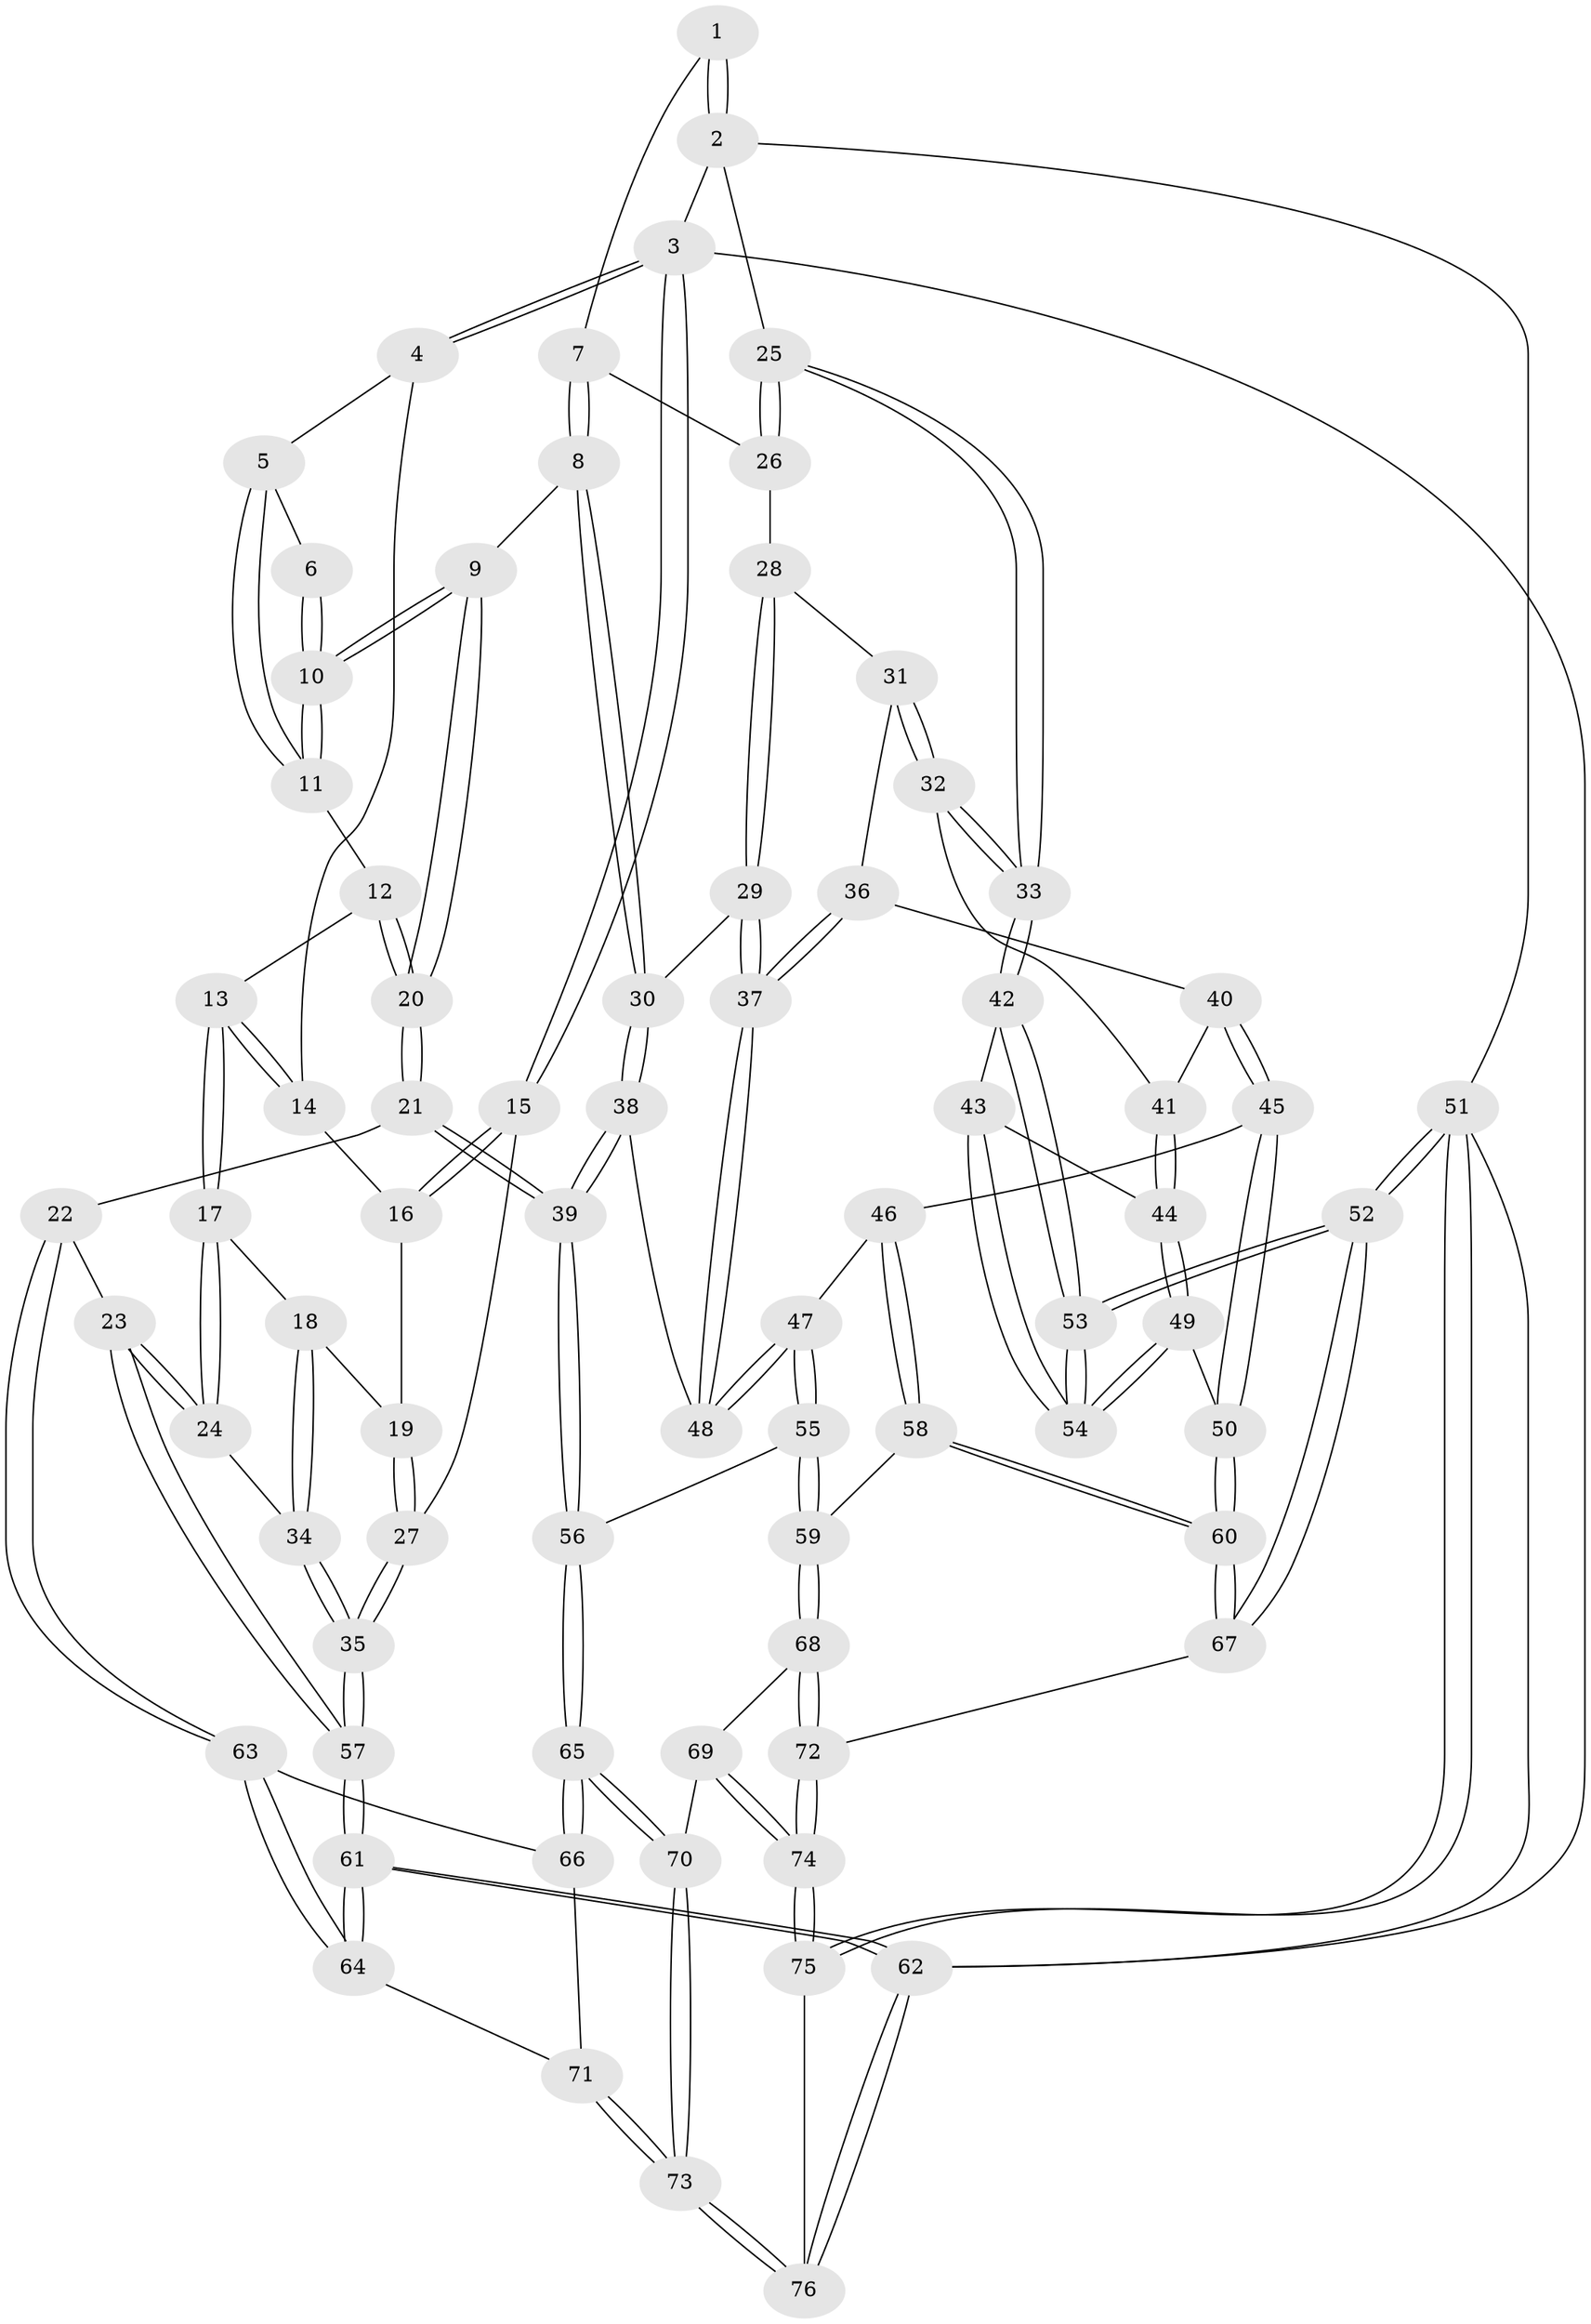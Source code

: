 // Generated by graph-tools (version 1.1) at 2025/03/03/09/25 03:03:17]
// undirected, 76 vertices, 187 edges
graph export_dot {
graph [start="1"]
  node [color=gray90,style=filled];
  1 [pos="+0.690248784878639+0"];
  2 [pos="+1+0"];
  3 [pos="+0+0"];
  4 [pos="+0.2671397549112429+0"];
  5 [pos="+0.33175754986946365+0"];
  6 [pos="+0.5580439224305549+0"];
  7 [pos="+0.6490468076397498+0.20358586054612907"];
  8 [pos="+0.5255623911833774+0.24851119069391162"];
  9 [pos="+0.5015840644026582+0.2419864034390999"];
  10 [pos="+0.49918490128085835+0.2377795865999499"];
  11 [pos="+0.3642188761647179+0.08605998279967395"];
  12 [pos="+0.22237304937452007+0.23089819897717206"];
  13 [pos="+0.1863989100456313+0.22323832884560607"];
  14 [pos="+0.14586289894355686+0.17816006666139775"];
  15 [pos="+0+0"];
  16 [pos="+0+0.13216049425579252"];
  17 [pos="+0.16247501323299549+0.2588077658417475"];
  18 [pos="+0.08632502692462816+0.3315921330344296"];
  19 [pos="+0.0604260586061081+0.3228476304017081"];
  20 [pos="+0.334921139229977+0.35479178046088033"];
  21 [pos="+0.2995391789484523+0.5236925826964702"];
  22 [pos="+0.2415384207065103+0.5384158227623219"];
  23 [pos="+0.1975529375538002+0.5179664355702185"];
  24 [pos="+0.18667594063140228+0.4989818444898098"];
  25 [pos="+1+0"];
  26 [pos="+0.7528304139275306+0.25124782217208697"];
  27 [pos="+0+0.45175729628120337"];
  28 [pos="+0.753986001487089+0.2560569740774122"];
  29 [pos="+0.6152671845650176+0.4252636871111938"];
  30 [pos="+0.5340118338745058+0.278461371176463"];
  31 [pos="+0.7660147506334235+0.2886207506314716"];
  32 [pos="+0.9954898228391248+0.37254669451129796"];
  33 [pos="+1+0.36111477274426856"];
  34 [pos="+0.09712032805913891+0.3806907574957325"];
  35 [pos="+0+0.48285803306452585"];
  36 [pos="+0.7726427361223214+0.386717434559548"];
  37 [pos="+0.6228878217658956+0.4494347018780043"];
  38 [pos="+0.4852411659192851+0.48047804700608576"];
  39 [pos="+0.3453968766477161+0.5490831717482384"];
  40 [pos="+0.7936393073037075+0.41692562723283316"];
  41 [pos="+0.832226150757196+0.42922969123183663"];
  42 [pos="+1+0.370404034384284"];
  43 [pos="+0.9076116155235867+0.4819640737104079"];
  44 [pos="+0.8582955113175043+0.48263820950055575"];
  45 [pos="+0.7329944768187678+0.5694907810674851"];
  46 [pos="+0.6749222888995549+0.5626002435708004"];
  47 [pos="+0.6419485786202609+0.5371096488475382"];
  48 [pos="+0.6164280441565426+0.4766261394092387"];
  49 [pos="+0.8625590590486686+0.6162430201003575"];
  50 [pos="+0.8031175142979426+0.6226441365708676"];
  51 [pos="+1+1"];
  52 [pos="+1+0.882070494084207"];
  53 [pos="+1+0.705940080981188"];
  54 [pos="+0.9094917171355253+0.6275019385212578"];
  55 [pos="+0.4687385245789456+0.6384665994415981"];
  56 [pos="+0.40359067665788706+0.6236358196907713"];
  57 [pos="+0+0.5354299918803272"];
  58 [pos="+0.6164349355850122+0.7089936622663114"];
  59 [pos="+0.5611791782261822+0.7112838355210211"];
  60 [pos="+0.7265566294506176+0.7956805889074352"];
  61 [pos="+0+0.8839614684421514"];
  62 [pos="+0+1"];
  63 [pos="+0.21667846339871252+0.5907436336781428"];
  64 [pos="+0+0.8317592315420443"];
  65 [pos="+0.38155039454718465+0.7939082656930277"];
  66 [pos="+0.21306103624648126+0.7107373572085777"];
  67 [pos="+0.7268123766002973+0.7968169903705201"];
  68 [pos="+0.5282785280156487+0.816068093960011"];
  69 [pos="+0.4614149876679753+0.8413596386707107"];
  70 [pos="+0.38165818826944903+0.8652656831807167"];
  71 [pos="+0.19212281006792192+0.8068813543542473"];
  72 [pos="+0.6763872668260135+0.9090271702820752"];
  73 [pos="+0.3386133849402437+0.9433030968464077"];
  74 [pos="+0.6750671149666453+0.9949783203686217"];
  75 [pos="+0.6775894256603737+1"];
  76 [pos="+0.33746105306276103+1"];
  1 -- 2;
  1 -- 2;
  1 -- 7;
  2 -- 3;
  2 -- 25;
  2 -- 51;
  3 -- 4;
  3 -- 4;
  3 -- 15;
  3 -- 15;
  3 -- 62;
  4 -- 5;
  4 -- 14;
  5 -- 6;
  5 -- 11;
  5 -- 11;
  6 -- 10;
  6 -- 10;
  7 -- 8;
  7 -- 8;
  7 -- 26;
  8 -- 9;
  8 -- 30;
  8 -- 30;
  9 -- 10;
  9 -- 10;
  9 -- 20;
  9 -- 20;
  10 -- 11;
  10 -- 11;
  11 -- 12;
  12 -- 13;
  12 -- 20;
  12 -- 20;
  13 -- 14;
  13 -- 14;
  13 -- 17;
  13 -- 17;
  14 -- 16;
  15 -- 16;
  15 -- 16;
  15 -- 27;
  16 -- 19;
  17 -- 18;
  17 -- 24;
  17 -- 24;
  18 -- 19;
  18 -- 34;
  18 -- 34;
  19 -- 27;
  19 -- 27;
  20 -- 21;
  20 -- 21;
  21 -- 22;
  21 -- 39;
  21 -- 39;
  22 -- 23;
  22 -- 63;
  22 -- 63;
  23 -- 24;
  23 -- 24;
  23 -- 57;
  23 -- 57;
  24 -- 34;
  25 -- 26;
  25 -- 26;
  25 -- 33;
  25 -- 33;
  26 -- 28;
  27 -- 35;
  27 -- 35;
  28 -- 29;
  28 -- 29;
  28 -- 31;
  29 -- 30;
  29 -- 37;
  29 -- 37;
  30 -- 38;
  30 -- 38;
  31 -- 32;
  31 -- 32;
  31 -- 36;
  32 -- 33;
  32 -- 33;
  32 -- 41;
  33 -- 42;
  33 -- 42;
  34 -- 35;
  34 -- 35;
  35 -- 57;
  35 -- 57;
  36 -- 37;
  36 -- 37;
  36 -- 40;
  37 -- 48;
  37 -- 48;
  38 -- 39;
  38 -- 39;
  38 -- 48;
  39 -- 56;
  39 -- 56;
  40 -- 41;
  40 -- 45;
  40 -- 45;
  41 -- 44;
  41 -- 44;
  42 -- 43;
  42 -- 53;
  42 -- 53;
  43 -- 44;
  43 -- 54;
  43 -- 54;
  44 -- 49;
  44 -- 49;
  45 -- 46;
  45 -- 50;
  45 -- 50;
  46 -- 47;
  46 -- 58;
  46 -- 58;
  47 -- 48;
  47 -- 48;
  47 -- 55;
  47 -- 55;
  49 -- 50;
  49 -- 54;
  49 -- 54;
  50 -- 60;
  50 -- 60;
  51 -- 52;
  51 -- 52;
  51 -- 75;
  51 -- 75;
  51 -- 62;
  52 -- 53;
  52 -- 53;
  52 -- 67;
  52 -- 67;
  53 -- 54;
  53 -- 54;
  55 -- 56;
  55 -- 59;
  55 -- 59;
  56 -- 65;
  56 -- 65;
  57 -- 61;
  57 -- 61;
  58 -- 59;
  58 -- 60;
  58 -- 60;
  59 -- 68;
  59 -- 68;
  60 -- 67;
  60 -- 67;
  61 -- 62;
  61 -- 62;
  61 -- 64;
  61 -- 64;
  62 -- 76;
  62 -- 76;
  63 -- 64;
  63 -- 64;
  63 -- 66;
  64 -- 71;
  65 -- 66;
  65 -- 66;
  65 -- 70;
  65 -- 70;
  66 -- 71;
  67 -- 72;
  68 -- 69;
  68 -- 72;
  68 -- 72;
  69 -- 70;
  69 -- 74;
  69 -- 74;
  70 -- 73;
  70 -- 73;
  71 -- 73;
  71 -- 73;
  72 -- 74;
  72 -- 74;
  73 -- 76;
  73 -- 76;
  74 -- 75;
  74 -- 75;
  75 -- 76;
}
